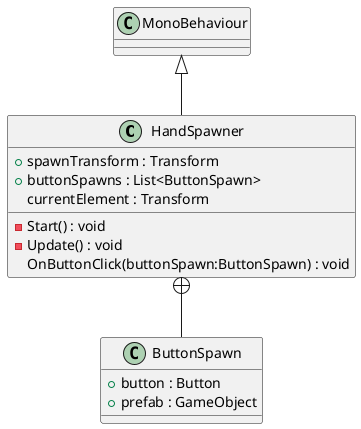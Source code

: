 @startuml
class HandSpawner {
    + spawnTransform : Transform
    + buttonSpawns : List<ButtonSpawn>
    currentElement : Transform
    - Start() : void
    - Update() : void
    OnButtonClick(buttonSpawn:ButtonSpawn) : void
}
class ButtonSpawn {
    + button : Button
    + prefab : GameObject
}
MonoBehaviour <|-- HandSpawner
HandSpawner +-- ButtonSpawn
@enduml
